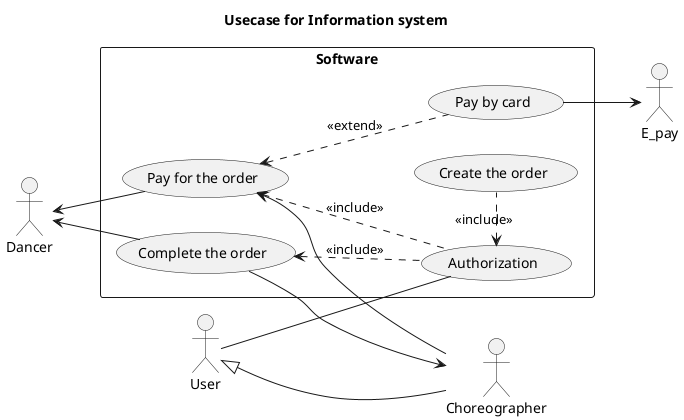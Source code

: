 @startuml 
title Usecase for Information system
left to right direction
skinparam packageStyle rect
actor User
actor Choreographer
actor Dancer
actor E_pay
rectangle Software {
  User -- (Authorization)
  User <|-- Choreographer
  
    Dancer <-- (Pay for the order)
    Dancer <-- (Сomplete the order)
    Choreographer --> (Pay for the order)
   (Сomplete the order) --> Choreographer
   (Pay by card) --> E_pay
   
   (Authorization) <. (Create the order) : <<include>>
   (Pay for the order) <.. (Authorization) : <<include>>
   (Сomplete the order) <.. (Authorization) : <<include>>
   (Pay for the order) <.. (Pay by card) : <<extend>>
   }
@enduml

